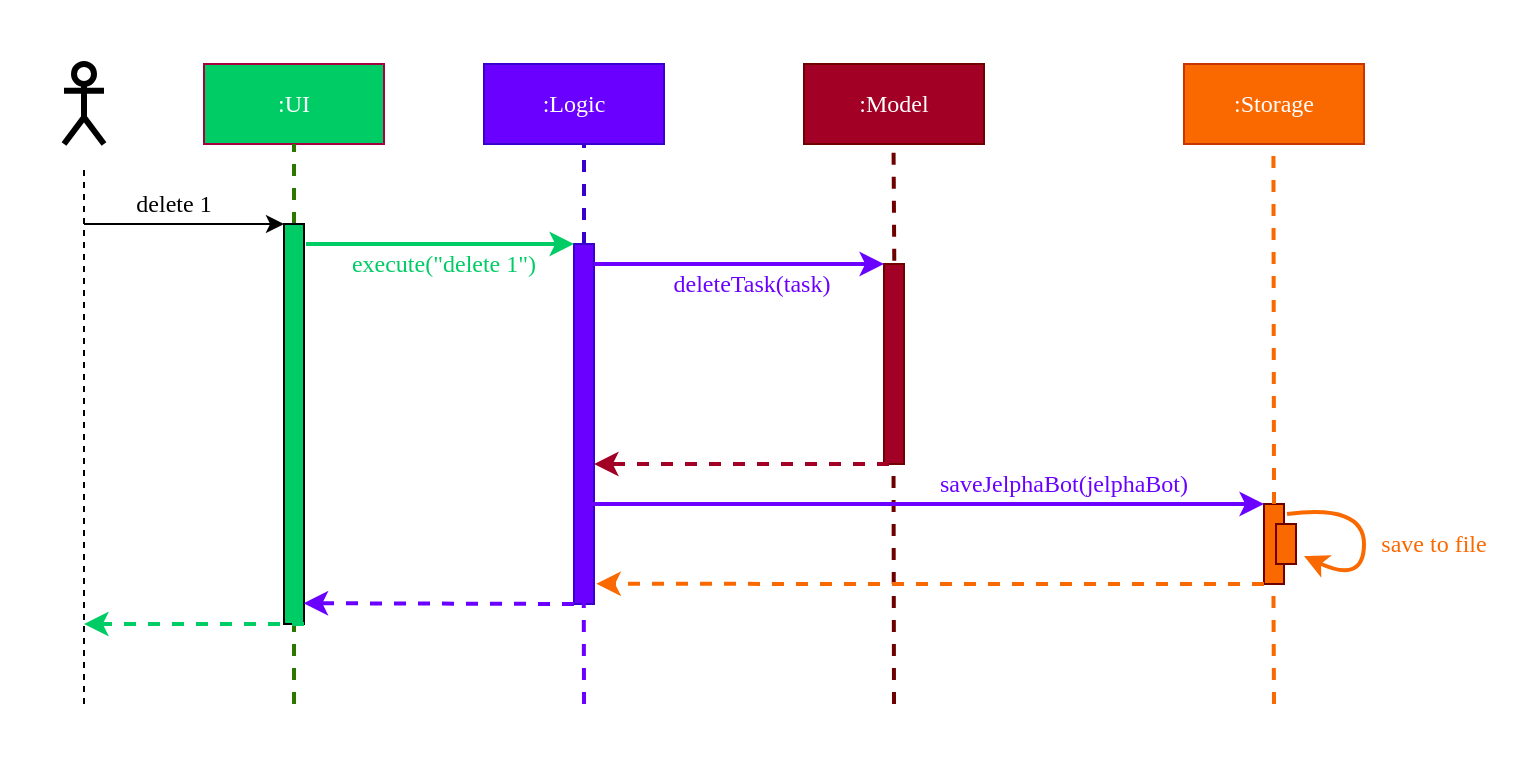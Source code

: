 <mxfile version="12.9.9" type="device"><diagram id="PnAtoG9oxPUh2EXN0bKi" name="Page-1"><mxGraphModel dx="1006" dy="636" grid="1" gridSize="10" guides="1" tooltips="1" connect="1" arrows="1" fold="1" page="1" pageScale="1" pageWidth="827" pageHeight="1169" math="0" shadow="0"><root><mxCell id="0"/><mxCell id="1" parent="0"/><mxCell id="JoTqszGlgpeN-e5WxoKj-45" value="" style="rounded=1;whiteSpace=wrap;html=1;strokeColor=#FFFFFF;strokeWidth=3;fillColor=#ffffff;fontFamily=Verdana;" parent="1" vertex="1"><mxGeometry x="40" y="130" width="760" height="380" as="geometry"/></mxCell><mxCell id="JoTqszGlgpeN-e5WxoKj-35" value="" style="rounded=0;whiteSpace=wrap;html=1;fillColor=#fa6800;fontFamily=Verdana;strokeColor=#6F0000;fontColor=#ffffff;" parent="1" vertex="1"><mxGeometry x="670" y="380" width="10" height="40" as="geometry"/></mxCell><mxCell id="JoTqszGlgpeN-e5WxoKj-1" value="" style="shape=umlActor;verticalLabelPosition=bottom;labelBackgroundColor=#ffffff;verticalAlign=top;html=1;outlineConnect=0;strokeWidth=3;" parent="1" vertex="1"><mxGeometry x="70" y="160" width="20" height="40" as="geometry"/></mxCell><mxCell id="JoTqszGlgpeN-e5WxoKj-2" value="" style="endArrow=none;dashed=1;html=1;" parent="1" edge="1"><mxGeometry width="50" height="50" relative="1" as="geometry"><mxPoint x="80" y="480" as="sourcePoint"/><mxPoint x="80" y="210" as="targetPoint"/></mxGeometry></mxCell><mxCell id="JoTqszGlgpeN-e5WxoKj-5" value="&lt;font face=&quot;Verdana&quot;&gt;:UI&lt;/font&gt;" style="rounded=0;whiteSpace=wrap;html=1;fillColor=#00CC66;strokeColor=#A50040;fontColor=#ffffff;" parent="1" vertex="1"><mxGeometry x="140" y="160" width="90" height="40" as="geometry"/></mxCell><mxCell id="JoTqszGlgpeN-e5WxoKj-6" value="" style="endArrow=classic;html=1;" parent="1" edge="1"><mxGeometry width="50" height="50" relative="1" as="geometry"><mxPoint x="80" y="240" as="sourcePoint"/><mxPoint x="180" y="240" as="targetPoint"/></mxGeometry></mxCell><mxCell id="JoTqszGlgpeN-e5WxoKj-8" value="delete 1" style="text;html=1;strokeColor=none;fillColor=none;align=center;verticalAlign=middle;whiteSpace=wrap;rounded=0;fontFamily=Verdana;" parent="1" vertex="1"><mxGeometry x="80" y="220" width="90" height="20" as="geometry"/></mxCell><mxCell id="JoTqszGlgpeN-e5WxoKj-9" value="" style="endArrow=none;html=1;fontFamily=Verdana;entryX=0.5;entryY=1;entryDx=0;entryDy=0;dashed=1;fillColor=#60a917;strokeColor=#2D7600;strokeWidth=2;" parent="1" source="JoTqszGlgpeN-e5WxoKj-10" target="JoTqszGlgpeN-e5WxoKj-5" edge="1"><mxGeometry width="50" height="50" relative="1" as="geometry"><mxPoint x="185" y="440" as="sourcePoint"/><mxPoint x="440" y="290" as="targetPoint"/></mxGeometry></mxCell><mxCell id="JoTqszGlgpeN-e5WxoKj-10" value="" style="rounded=0;whiteSpace=wrap;html=1;fillColor=#00CC66;fontFamily=Verdana;" parent="1" vertex="1"><mxGeometry x="180" y="240" width="10" height="200" as="geometry"/></mxCell><mxCell id="JoTqszGlgpeN-e5WxoKj-11" value="" style="endArrow=none;html=1;fontFamily=Verdana;entryX=0.5;entryY=1;entryDx=0;entryDy=0;dashed=1;fillColor=#60a917;strokeColor=#2D7600;strokeWidth=2;" parent="1" target="JoTqszGlgpeN-e5WxoKj-10" edge="1"><mxGeometry width="50" height="50" relative="1" as="geometry"><mxPoint x="185" y="480" as="sourcePoint"/><mxPoint x="185" y="200" as="targetPoint"/></mxGeometry></mxCell><mxCell id="JoTqszGlgpeN-e5WxoKj-13" value="&lt;font face=&quot;Verdana&quot;&gt;:Logic&lt;/font&gt;" style="rounded=0;whiteSpace=wrap;html=1;fillColor=#6a00ff;strokeColor=#3700CC;fontColor=#ffffff;" parent="1" vertex="1"><mxGeometry x="280" y="160" width="90" height="40" as="geometry"/></mxCell><mxCell id="JoTqszGlgpeN-e5WxoKj-14" value="" style="endArrow=none;dashed=1;html=1;fontFamily=Verdana;fillColor=#6a00ff;strokeColor=#3700CC;strokeWidth=2;" parent="1" edge="1"><mxGeometry width="50" height="50" relative="1" as="geometry"><mxPoint x="330" y="250" as="sourcePoint"/><mxPoint x="330" y="200" as="targetPoint"/></mxGeometry></mxCell><mxCell id="JoTqszGlgpeN-e5WxoKj-15" value="" style="rounded=0;whiteSpace=wrap;html=1;fillColor=#6a00ff;fontFamily=Verdana;strokeColor=#3700CC;fontColor=#ffffff;" parent="1" vertex="1"><mxGeometry x="325" y="250" width="10" height="180" as="geometry"/></mxCell><mxCell id="JoTqszGlgpeN-e5WxoKj-16" value="" style="endArrow=classic;html=1;strokeWidth=2;fontFamily=Verdana;entryX=0;entryY=0;entryDx=0;entryDy=0;fillColor=#60a917;strokeColor=#00cc66;" parent="1" target="JoTqszGlgpeN-e5WxoKj-15" edge="1"><mxGeometry width="50" height="50" relative="1" as="geometry"><mxPoint x="191" y="250" as="sourcePoint"/><mxPoint x="320" y="240" as="targetPoint"/></mxGeometry></mxCell><mxCell id="JoTqszGlgpeN-e5WxoKj-17" value="&lt;font color=&quot;#00cc66&quot;&gt;execute(&quot;delete 1&quot;)&lt;/font&gt;" style="text;html=1;strokeColor=none;fillColor=none;align=center;verticalAlign=middle;whiteSpace=wrap;rounded=0;fontFamily=Verdana;" parent="1" vertex="1"><mxGeometry x="200" y="250" width="120" height="20" as="geometry"/></mxCell><mxCell id="JoTqszGlgpeN-e5WxoKj-18" value="&lt;font face=&quot;Verdana&quot;&gt;:Model&lt;/font&gt;" style="rounded=0;whiteSpace=wrap;html=1;fillColor=#a20025;strokeColor=#6F0000;fontColor=#ffffff;" parent="1" vertex="1"><mxGeometry x="440" y="160" width="90" height="40" as="geometry"/></mxCell><mxCell id="JoTqszGlgpeN-e5WxoKj-19" value="" style="endArrow=none;dashed=1;html=1;fontFamily=Verdana;fillColor=#a20025;strokeColor=#6F0000;strokeWidth=2;exitX=0.514;exitY=-0.016;exitDx=0;exitDy=0;exitPerimeter=0;" parent="1" source="JoTqszGlgpeN-e5WxoKj-20" edge="1"><mxGeometry width="50" height="50" relative="1" as="geometry"><mxPoint x="484.76" y="250" as="sourcePoint"/><mxPoint x="484.76" y="200" as="targetPoint"/></mxGeometry></mxCell><mxCell id="JoTqszGlgpeN-e5WxoKj-20" value="" style="rounded=0;whiteSpace=wrap;html=1;fillColor=#a20025;fontFamily=Verdana;strokeColor=#6F0000;fontColor=#ffffff;" parent="1" vertex="1"><mxGeometry x="480" y="260" width="10" height="100" as="geometry"/></mxCell><mxCell id="JoTqszGlgpeN-e5WxoKj-21" value="" style="endArrow=classic;html=1;strokeWidth=2;fontFamily=Verdana;entryX=0;entryY=0;entryDx=0;entryDy=0;fillColor=#6a00ff;strokeColor=#6a00ff;" parent="1" target="JoTqszGlgpeN-e5WxoKj-20" edge="1"><mxGeometry width="50" height="50" relative="1" as="geometry"><mxPoint x="335" y="260" as="sourcePoint"/><mxPoint x="469" y="260.0" as="targetPoint"/></mxGeometry></mxCell><mxCell id="JoTqszGlgpeN-e5WxoKj-24" value="&lt;font color=&quot;#6a00ff&quot;&gt;deleteTask(task)&lt;/font&gt;" style="text;html=1;strokeColor=none;fillColor=none;align=center;verticalAlign=middle;whiteSpace=wrap;rounded=0;fontFamily=Verdana;" parent="1" vertex="1"><mxGeometry x="364" y="260" width="100" height="20" as="geometry"/></mxCell><mxCell id="JoTqszGlgpeN-e5WxoKj-26" value="" style="endArrow=none;dashed=1;html=1;fontFamily=Verdana;fillColor=#a20025;strokeColor=#6F0000;strokeWidth=2;" parent="1" edge="1"><mxGeometry width="50" height="50" relative="1" as="geometry"><mxPoint x="485" y="480" as="sourcePoint"/><mxPoint x="484.76" y="360" as="targetPoint"/></mxGeometry></mxCell><mxCell id="JoTqszGlgpeN-e5WxoKj-27" value="" style="endArrow=classic;html=1;strokeColor=#a20025;strokeWidth=2;fontFamily=Verdana;exitX=0.25;exitY=1;exitDx=0;exitDy=0;dashed=1;" parent="1" source="JoTqszGlgpeN-e5WxoKj-20" edge="1"><mxGeometry width="50" height="50" relative="1" as="geometry"><mxPoint x="420" y="350" as="sourcePoint"/><mxPoint x="335" y="360" as="targetPoint"/></mxGeometry></mxCell><mxCell id="JoTqszGlgpeN-e5WxoKj-29" value="" style="endArrow=classic;html=1;strokeWidth=2;fontFamily=Verdana;fillColor=#6a00ff;strokeColor=#6a00ff;exitX=0;exitY=1;exitDx=0;exitDy=0;dashed=1;entryX=0.978;entryY=0.948;entryDx=0;entryDy=0;entryPerimeter=0;" parent="1" source="JoTqszGlgpeN-e5WxoKj-15" target="JoTqszGlgpeN-e5WxoKj-10" edge="1"><mxGeometry width="50" height="50" relative="1" as="geometry"><mxPoint x="320" y="430" as="sourcePoint"/><mxPoint x="189" y="427" as="targetPoint"/></mxGeometry></mxCell><mxCell id="JoTqszGlgpeN-e5WxoKj-30" value="" style="endArrow=none;dashed=1;html=1;fontFamily=Verdana;fillColor=#6a00ff;strokeColor=#6a00ff;strokeWidth=2;" parent="1" edge="1"><mxGeometry width="50" height="50" relative="1" as="geometry"><mxPoint x="330" y="480" as="sourcePoint"/><mxPoint x="329.76" y="380" as="targetPoint"/></mxGeometry></mxCell><mxCell id="JoTqszGlgpeN-e5WxoKj-31" value="" style="endArrow=classic;html=1;strokeWidth=2;fontFamily=Verdana;fillColor=#60a917;strokeColor=#00cc66;exitX=1;exitY=1;exitDx=0;exitDy=0;dashed=1;" parent="1" source="JoTqszGlgpeN-e5WxoKj-10" edge="1"><mxGeometry width="50" height="50" relative="1" as="geometry"><mxPoint x="-54" y="390" as="sourcePoint"/><mxPoint x="80" y="440" as="targetPoint"/></mxGeometry></mxCell><mxCell id="JoTqszGlgpeN-e5WxoKj-32" value="&lt;font face=&quot;Verdana&quot;&gt;:Storage&lt;/font&gt;" style="rounded=0;whiteSpace=wrap;html=1;fillColor=#fa6800;strokeColor=#C73500;fontColor=#ffffff;" parent="1" vertex="1"><mxGeometry x="630" y="160" width="90" height="40" as="geometry"/></mxCell><mxCell id="JoTqszGlgpeN-e5WxoKj-33" value="" style="endArrow=classic;html=1;strokeWidth=2;fontFamily=Verdana;fillColor=#6a00ff;strokeColor=#6a00ff;entryX=0;entryY=0;entryDx=0;entryDy=0;" parent="1" target="JoTqszGlgpeN-e5WxoKj-35" edge="1"><mxGeometry width="50" height="50" relative="1" as="geometry"><mxPoint x="330" y="380" as="sourcePoint"/><mxPoint x="640" y="380" as="targetPoint"/></mxGeometry></mxCell><mxCell id="JoTqszGlgpeN-e5WxoKj-34" value="" style="endArrow=none;dashed=1;html=1;fontFamily=Verdana;fillColor=#fa6800;strokeColor=#fa6800;strokeWidth=2;exitX=0.5;exitY=0;exitDx=0;exitDy=0;" parent="1" source="JoTqszGlgpeN-e5WxoKj-35" edge="1"><mxGeometry width="50" height="50" relative="1" as="geometry"><mxPoint x="675.09" y="258.4" as="sourcePoint"/><mxPoint x="674.71" y="200" as="targetPoint"/></mxGeometry></mxCell><mxCell id="JoTqszGlgpeN-e5WxoKj-36" value="" style="endArrow=none;dashed=1;html=1;fontFamily=Verdana;fillColor=#fa6800;strokeColor=#fa6800;strokeWidth=2;" parent="1" edge="1"><mxGeometry width="50" height="50" relative="1" as="geometry"><mxPoint x="675" y="480" as="sourcePoint"/><mxPoint x="674.71" y="420" as="targetPoint"/></mxGeometry></mxCell><mxCell id="JoTqszGlgpeN-e5WxoKj-38" value="&lt;font color=&quot;#fa6800&quot;&gt;save to file&lt;/font&gt;" style="text;html=1;strokeColor=none;fillColor=none;align=center;verticalAlign=middle;whiteSpace=wrap;rounded=0;fontFamily=Verdana;" parent="1" vertex="1"><mxGeometry x="720" y="390" width="70" height="20" as="geometry"/></mxCell><mxCell id="JoTqszGlgpeN-e5WxoKj-39" value="&lt;font color=&quot;#6a00ff&quot;&gt;saveJelphaBot(jelphaBot)&lt;/font&gt;" style="text;html=1;strokeColor=none;fillColor=none;align=center;verticalAlign=middle;whiteSpace=wrap;rounded=0;fontFamily=Verdana;" parent="1" vertex="1"><mxGeometry x="500" y="360" width="140" height="20" as="geometry"/></mxCell><mxCell id="JoTqszGlgpeN-e5WxoKj-40" value="" style="endArrow=classic;html=1;strokeColor=#fa6800;strokeWidth=2;fontFamily=Verdana;exitX=0;exitY=1;exitDx=0;exitDy=0;entryX=1.116;entryY=0.944;entryDx=0;entryDy=0;entryPerimeter=0;dashed=1;" parent="1" source="JoTqszGlgpeN-e5WxoKj-35" target="JoTqszGlgpeN-e5WxoKj-15" edge="1"><mxGeometry width="50" height="50" relative="1" as="geometry"><mxPoint x="580" y="430" as="sourcePoint"/><mxPoint x="340" y="420" as="targetPoint"/></mxGeometry></mxCell><mxCell id="JoTqszGlgpeN-e5WxoKj-43" value="" style="rounded=0;whiteSpace=wrap;html=1;fillColor=#fa6800;fontFamily=Verdana;strokeColor=#6F0000;fontColor=#ffffff;" parent="1" vertex="1"><mxGeometry x="676" y="390" width="10" height="20" as="geometry"/></mxCell><mxCell id="JoTqszGlgpeN-e5WxoKj-37" value="" style="endArrow=classic;html=1;strokeColor=#fa6800;strokeWidth=2;fontFamily=Verdana;curved=1;exitX=1.152;exitY=0.126;exitDx=0;exitDy=0;exitPerimeter=0;" parent="1" source="JoTqszGlgpeN-e5WxoKj-35" edge="1"><mxGeometry width="50" height="50" relative="1" as="geometry"><mxPoint x="682" y="380" as="sourcePoint"/><mxPoint x="690" y="406" as="targetPoint"/><Array as="points"><mxPoint x="720" y="380"/><mxPoint x="720" y="420"/></Array></mxGeometry></mxCell></root></mxGraphModel></diagram></mxfile>
